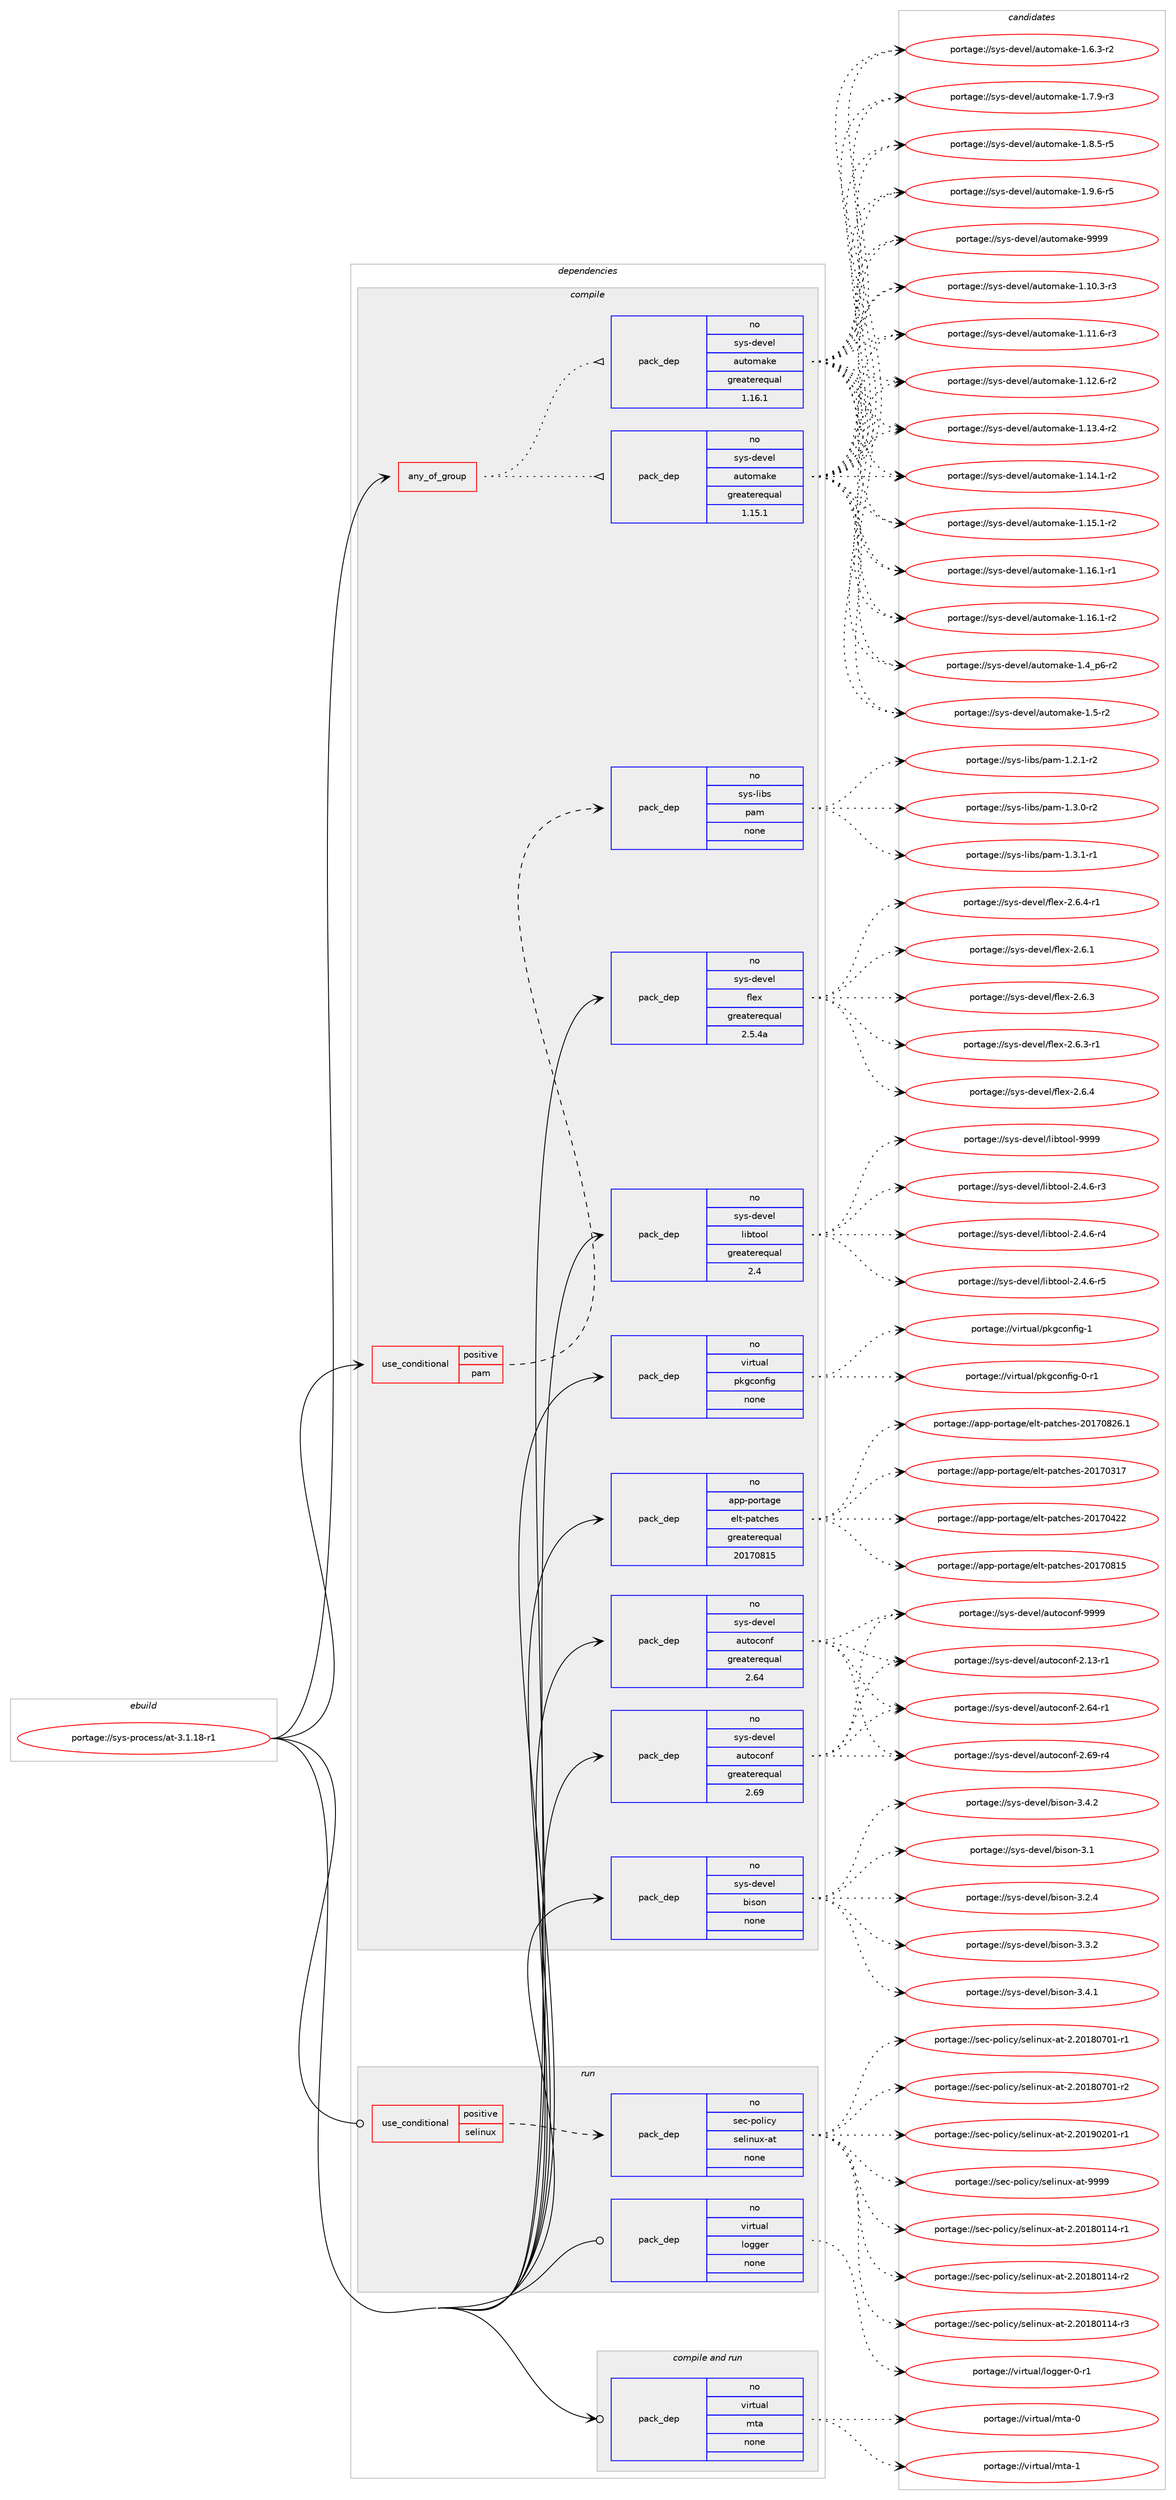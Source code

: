 digraph prolog {

# *************
# Graph options
# *************

newrank=true;
concentrate=true;
compound=true;
graph [rankdir=LR,fontname=Helvetica,fontsize=10,ranksep=1.5];#, ranksep=2.5, nodesep=0.2];
edge  [arrowhead=vee];
node  [fontname=Helvetica,fontsize=10];

# **********
# The ebuild
# **********

subgraph cluster_leftcol {
color=gray;
rank=same;
label=<<i>ebuild</i>>;
id [label="portage://sys-process/at-3.1.18-r1", color=red, width=4, href="../sys-process/at-3.1.18-r1.svg"];
}

# ****************
# The dependencies
# ****************

subgraph cluster_midcol {
color=gray;
label=<<i>dependencies</i>>;
subgraph cluster_compile {
fillcolor="#eeeeee";
style=filled;
label=<<i>compile</i>>;
subgraph any7054 {
dependency432894 [label=<<TABLE BORDER="0" CELLBORDER="1" CELLSPACING="0" CELLPADDING="4"><TR><TD CELLPADDING="10">any_of_group</TD></TR></TABLE>>, shape=none, color=red];subgraph pack320810 {
dependency432895 [label=<<TABLE BORDER="0" CELLBORDER="1" CELLSPACING="0" CELLPADDING="4" WIDTH="220"><TR><TD ROWSPAN="6" CELLPADDING="30">pack_dep</TD></TR><TR><TD WIDTH="110">no</TD></TR><TR><TD>sys-devel</TD></TR><TR><TD>automake</TD></TR><TR><TD>greaterequal</TD></TR><TR><TD>1.16.1</TD></TR></TABLE>>, shape=none, color=blue];
}
dependency432894:e -> dependency432895:w [weight=20,style="dotted",arrowhead="oinv"];
subgraph pack320811 {
dependency432896 [label=<<TABLE BORDER="0" CELLBORDER="1" CELLSPACING="0" CELLPADDING="4" WIDTH="220"><TR><TD ROWSPAN="6" CELLPADDING="30">pack_dep</TD></TR><TR><TD WIDTH="110">no</TD></TR><TR><TD>sys-devel</TD></TR><TR><TD>automake</TD></TR><TR><TD>greaterequal</TD></TR><TR><TD>1.15.1</TD></TR></TABLE>>, shape=none, color=blue];
}
dependency432894:e -> dependency432896:w [weight=20,style="dotted",arrowhead="oinv"];
}
id:e -> dependency432894:w [weight=20,style="solid",arrowhead="vee"];
subgraph cond104768 {
dependency432897 [label=<<TABLE BORDER="0" CELLBORDER="1" CELLSPACING="0" CELLPADDING="4"><TR><TD ROWSPAN="3" CELLPADDING="10">use_conditional</TD></TR><TR><TD>positive</TD></TR><TR><TD>pam</TD></TR></TABLE>>, shape=none, color=red];
subgraph pack320812 {
dependency432898 [label=<<TABLE BORDER="0" CELLBORDER="1" CELLSPACING="0" CELLPADDING="4" WIDTH="220"><TR><TD ROWSPAN="6" CELLPADDING="30">pack_dep</TD></TR><TR><TD WIDTH="110">no</TD></TR><TR><TD>sys-libs</TD></TR><TR><TD>pam</TD></TR><TR><TD>none</TD></TR><TR><TD></TD></TR></TABLE>>, shape=none, color=blue];
}
dependency432897:e -> dependency432898:w [weight=20,style="dashed",arrowhead="vee"];
}
id:e -> dependency432897:w [weight=20,style="solid",arrowhead="vee"];
subgraph pack320813 {
dependency432899 [label=<<TABLE BORDER="0" CELLBORDER="1" CELLSPACING="0" CELLPADDING="4" WIDTH="220"><TR><TD ROWSPAN="6" CELLPADDING="30">pack_dep</TD></TR><TR><TD WIDTH="110">no</TD></TR><TR><TD>app-portage</TD></TR><TR><TD>elt-patches</TD></TR><TR><TD>greaterequal</TD></TR><TR><TD>20170815</TD></TR></TABLE>>, shape=none, color=blue];
}
id:e -> dependency432899:w [weight=20,style="solid",arrowhead="vee"];
subgraph pack320814 {
dependency432900 [label=<<TABLE BORDER="0" CELLBORDER="1" CELLSPACING="0" CELLPADDING="4" WIDTH="220"><TR><TD ROWSPAN="6" CELLPADDING="30">pack_dep</TD></TR><TR><TD WIDTH="110">no</TD></TR><TR><TD>sys-devel</TD></TR><TR><TD>autoconf</TD></TR><TR><TD>greaterequal</TD></TR><TR><TD>2.64</TD></TR></TABLE>>, shape=none, color=blue];
}
id:e -> dependency432900:w [weight=20,style="solid",arrowhead="vee"];
subgraph pack320815 {
dependency432901 [label=<<TABLE BORDER="0" CELLBORDER="1" CELLSPACING="0" CELLPADDING="4" WIDTH="220"><TR><TD ROWSPAN="6" CELLPADDING="30">pack_dep</TD></TR><TR><TD WIDTH="110">no</TD></TR><TR><TD>sys-devel</TD></TR><TR><TD>autoconf</TD></TR><TR><TD>greaterequal</TD></TR><TR><TD>2.69</TD></TR></TABLE>>, shape=none, color=blue];
}
id:e -> dependency432901:w [weight=20,style="solid",arrowhead="vee"];
subgraph pack320816 {
dependency432902 [label=<<TABLE BORDER="0" CELLBORDER="1" CELLSPACING="0" CELLPADDING="4" WIDTH="220"><TR><TD ROWSPAN="6" CELLPADDING="30">pack_dep</TD></TR><TR><TD WIDTH="110">no</TD></TR><TR><TD>sys-devel</TD></TR><TR><TD>bison</TD></TR><TR><TD>none</TD></TR><TR><TD></TD></TR></TABLE>>, shape=none, color=blue];
}
id:e -> dependency432902:w [weight=20,style="solid",arrowhead="vee"];
subgraph pack320817 {
dependency432903 [label=<<TABLE BORDER="0" CELLBORDER="1" CELLSPACING="0" CELLPADDING="4" WIDTH="220"><TR><TD ROWSPAN="6" CELLPADDING="30">pack_dep</TD></TR><TR><TD WIDTH="110">no</TD></TR><TR><TD>sys-devel</TD></TR><TR><TD>flex</TD></TR><TR><TD>greaterequal</TD></TR><TR><TD>2.5.4a</TD></TR></TABLE>>, shape=none, color=blue];
}
id:e -> dependency432903:w [weight=20,style="solid",arrowhead="vee"];
subgraph pack320818 {
dependency432904 [label=<<TABLE BORDER="0" CELLBORDER="1" CELLSPACING="0" CELLPADDING="4" WIDTH="220"><TR><TD ROWSPAN="6" CELLPADDING="30">pack_dep</TD></TR><TR><TD WIDTH="110">no</TD></TR><TR><TD>sys-devel</TD></TR><TR><TD>libtool</TD></TR><TR><TD>greaterequal</TD></TR><TR><TD>2.4</TD></TR></TABLE>>, shape=none, color=blue];
}
id:e -> dependency432904:w [weight=20,style="solid",arrowhead="vee"];
subgraph pack320819 {
dependency432905 [label=<<TABLE BORDER="0" CELLBORDER="1" CELLSPACING="0" CELLPADDING="4" WIDTH="220"><TR><TD ROWSPAN="6" CELLPADDING="30">pack_dep</TD></TR><TR><TD WIDTH="110">no</TD></TR><TR><TD>virtual</TD></TR><TR><TD>pkgconfig</TD></TR><TR><TD>none</TD></TR><TR><TD></TD></TR></TABLE>>, shape=none, color=blue];
}
id:e -> dependency432905:w [weight=20,style="solid",arrowhead="vee"];
}
subgraph cluster_compileandrun {
fillcolor="#eeeeee";
style=filled;
label=<<i>compile and run</i>>;
subgraph pack320820 {
dependency432906 [label=<<TABLE BORDER="0" CELLBORDER="1" CELLSPACING="0" CELLPADDING="4" WIDTH="220"><TR><TD ROWSPAN="6" CELLPADDING="30">pack_dep</TD></TR><TR><TD WIDTH="110">no</TD></TR><TR><TD>virtual</TD></TR><TR><TD>mta</TD></TR><TR><TD>none</TD></TR><TR><TD></TD></TR></TABLE>>, shape=none, color=blue];
}
id:e -> dependency432906:w [weight=20,style="solid",arrowhead="odotvee"];
}
subgraph cluster_run {
fillcolor="#eeeeee";
style=filled;
label=<<i>run</i>>;
subgraph cond104769 {
dependency432907 [label=<<TABLE BORDER="0" CELLBORDER="1" CELLSPACING="0" CELLPADDING="4"><TR><TD ROWSPAN="3" CELLPADDING="10">use_conditional</TD></TR><TR><TD>positive</TD></TR><TR><TD>selinux</TD></TR></TABLE>>, shape=none, color=red];
subgraph pack320821 {
dependency432908 [label=<<TABLE BORDER="0" CELLBORDER="1" CELLSPACING="0" CELLPADDING="4" WIDTH="220"><TR><TD ROWSPAN="6" CELLPADDING="30">pack_dep</TD></TR><TR><TD WIDTH="110">no</TD></TR><TR><TD>sec-policy</TD></TR><TR><TD>selinux-at</TD></TR><TR><TD>none</TD></TR><TR><TD></TD></TR></TABLE>>, shape=none, color=blue];
}
dependency432907:e -> dependency432908:w [weight=20,style="dashed",arrowhead="vee"];
}
id:e -> dependency432907:w [weight=20,style="solid",arrowhead="odot"];
subgraph pack320822 {
dependency432909 [label=<<TABLE BORDER="0" CELLBORDER="1" CELLSPACING="0" CELLPADDING="4" WIDTH="220"><TR><TD ROWSPAN="6" CELLPADDING="30">pack_dep</TD></TR><TR><TD WIDTH="110">no</TD></TR><TR><TD>virtual</TD></TR><TR><TD>logger</TD></TR><TR><TD>none</TD></TR><TR><TD></TD></TR></TABLE>>, shape=none, color=blue];
}
id:e -> dependency432909:w [weight=20,style="solid",arrowhead="odot"];
}
}

# **************
# The candidates
# **************

subgraph cluster_choices {
rank=same;
color=gray;
label=<<i>candidates</i>>;

subgraph choice320810 {
color=black;
nodesep=1;
choiceportage11512111545100101118101108479711711611110997107101454946494846514511451 [label="portage://sys-devel/automake-1.10.3-r3", color=red, width=4,href="../sys-devel/automake-1.10.3-r3.svg"];
choiceportage11512111545100101118101108479711711611110997107101454946494946544511451 [label="portage://sys-devel/automake-1.11.6-r3", color=red, width=4,href="../sys-devel/automake-1.11.6-r3.svg"];
choiceportage11512111545100101118101108479711711611110997107101454946495046544511450 [label="portage://sys-devel/automake-1.12.6-r2", color=red, width=4,href="../sys-devel/automake-1.12.6-r2.svg"];
choiceportage11512111545100101118101108479711711611110997107101454946495146524511450 [label="portage://sys-devel/automake-1.13.4-r2", color=red, width=4,href="../sys-devel/automake-1.13.4-r2.svg"];
choiceportage11512111545100101118101108479711711611110997107101454946495246494511450 [label="portage://sys-devel/automake-1.14.1-r2", color=red, width=4,href="../sys-devel/automake-1.14.1-r2.svg"];
choiceportage11512111545100101118101108479711711611110997107101454946495346494511450 [label="portage://sys-devel/automake-1.15.1-r2", color=red, width=4,href="../sys-devel/automake-1.15.1-r2.svg"];
choiceportage11512111545100101118101108479711711611110997107101454946495446494511449 [label="portage://sys-devel/automake-1.16.1-r1", color=red, width=4,href="../sys-devel/automake-1.16.1-r1.svg"];
choiceportage11512111545100101118101108479711711611110997107101454946495446494511450 [label="portage://sys-devel/automake-1.16.1-r2", color=red, width=4,href="../sys-devel/automake-1.16.1-r2.svg"];
choiceportage115121115451001011181011084797117116111109971071014549465295112544511450 [label="portage://sys-devel/automake-1.4_p6-r2", color=red, width=4,href="../sys-devel/automake-1.4_p6-r2.svg"];
choiceportage11512111545100101118101108479711711611110997107101454946534511450 [label="portage://sys-devel/automake-1.5-r2", color=red, width=4,href="../sys-devel/automake-1.5-r2.svg"];
choiceportage115121115451001011181011084797117116111109971071014549465446514511450 [label="portage://sys-devel/automake-1.6.3-r2", color=red, width=4,href="../sys-devel/automake-1.6.3-r2.svg"];
choiceportage115121115451001011181011084797117116111109971071014549465546574511451 [label="portage://sys-devel/automake-1.7.9-r3", color=red, width=4,href="../sys-devel/automake-1.7.9-r3.svg"];
choiceportage115121115451001011181011084797117116111109971071014549465646534511453 [label="portage://sys-devel/automake-1.8.5-r5", color=red, width=4,href="../sys-devel/automake-1.8.5-r5.svg"];
choiceportage115121115451001011181011084797117116111109971071014549465746544511453 [label="portage://sys-devel/automake-1.9.6-r5", color=red, width=4,href="../sys-devel/automake-1.9.6-r5.svg"];
choiceportage115121115451001011181011084797117116111109971071014557575757 [label="portage://sys-devel/automake-9999", color=red, width=4,href="../sys-devel/automake-9999.svg"];
dependency432895:e -> choiceportage11512111545100101118101108479711711611110997107101454946494846514511451:w [style=dotted,weight="100"];
dependency432895:e -> choiceportage11512111545100101118101108479711711611110997107101454946494946544511451:w [style=dotted,weight="100"];
dependency432895:e -> choiceportage11512111545100101118101108479711711611110997107101454946495046544511450:w [style=dotted,weight="100"];
dependency432895:e -> choiceportage11512111545100101118101108479711711611110997107101454946495146524511450:w [style=dotted,weight="100"];
dependency432895:e -> choiceportage11512111545100101118101108479711711611110997107101454946495246494511450:w [style=dotted,weight="100"];
dependency432895:e -> choiceportage11512111545100101118101108479711711611110997107101454946495346494511450:w [style=dotted,weight="100"];
dependency432895:e -> choiceportage11512111545100101118101108479711711611110997107101454946495446494511449:w [style=dotted,weight="100"];
dependency432895:e -> choiceportage11512111545100101118101108479711711611110997107101454946495446494511450:w [style=dotted,weight="100"];
dependency432895:e -> choiceportage115121115451001011181011084797117116111109971071014549465295112544511450:w [style=dotted,weight="100"];
dependency432895:e -> choiceportage11512111545100101118101108479711711611110997107101454946534511450:w [style=dotted,weight="100"];
dependency432895:e -> choiceportage115121115451001011181011084797117116111109971071014549465446514511450:w [style=dotted,weight="100"];
dependency432895:e -> choiceportage115121115451001011181011084797117116111109971071014549465546574511451:w [style=dotted,weight="100"];
dependency432895:e -> choiceportage115121115451001011181011084797117116111109971071014549465646534511453:w [style=dotted,weight="100"];
dependency432895:e -> choiceportage115121115451001011181011084797117116111109971071014549465746544511453:w [style=dotted,weight="100"];
dependency432895:e -> choiceportage115121115451001011181011084797117116111109971071014557575757:w [style=dotted,weight="100"];
}
subgraph choice320811 {
color=black;
nodesep=1;
choiceportage11512111545100101118101108479711711611110997107101454946494846514511451 [label="portage://sys-devel/automake-1.10.3-r3", color=red, width=4,href="../sys-devel/automake-1.10.3-r3.svg"];
choiceportage11512111545100101118101108479711711611110997107101454946494946544511451 [label="portage://sys-devel/automake-1.11.6-r3", color=red, width=4,href="../sys-devel/automake-1.11.6-r3.svg"];
choiceportage11512111545100101118101108479711711611110997107101454946495046544511450 [label="portage://sys-devel/automake-1.12.6-r2", color=red, width=4,href="../sys-devel/automake-1.12.6-r2.svg"];
choiceportage11512111545100101118101108479711711611110997107101454946495146524511450 [label="portage://sys-devel/automake-1.13.4-r2", color=red, width=4,href="../sys-devel/automake-1.13.4-r2.svg"];
choiceportage11512111545100101118101108479711711611110997107101454946495246494511450 [label="portage://sys-devel/automake-1.14.1-r2", color=red, width=4,href="../sys-devel/automake-1.14.1-r2.svg"];
choiceportage11512111545100101118101108479711711611110997107101454946495346494511450 [label="portage://sys-devel/automake-1.15.1-r2", color=red, width=4,href="../sys-devel/automake-1.15.1-r2.svg"];
choiceportage11512111545100101118101108479711711611110997107101454946495446494511449 [label="portage://sys-devel/automake-1.16.1-r1", color=red, width=4,href="../sys-devel/automake-1.16.1-r1.svg"];
choiceportage11512111545100101118101108479711711611110997107101454946495446494511450 [label="portage://sys-devel/automake-1.16.1-r2", color=red, width=4,href="../sys-devel/automake-1.16.1-r2.svg"];
choiceportage115121115451001011181011084797117116111109971071014549465295112544511450 [label="portage://sys-devel/automake-1.4_p6-r2", color=red, width=4,href="../sys-devel/automake-1.4_p6-r2.svg"];
choiceportage11512111545100101118101108479711711611110997107101454946534511450 [label="portage://sys-devel/automake-1.5-r2", color=red, width=4,href="../sys-devel/automake-1.5-r2.svg"];
choiceportage115121115451001011181011084797117116111109971071014549465446514511450 [label="portage://sys-devel/automake-1.6.3-r2", color=red, width=4,href="../sys-devel/automake-1.6.3-r2.svg"];
choiceportage115121115451001011181011084797117116111109971071014549465546574511451 [label="portage://sys-devel/automake-1.7.9-r3", color=red, width=4,href="../sys-devel/automake-1.7.9-r3.svg"];
choiceportage115121115451001011181011084797117116111109971071014549465646534511453 [label="portage://sys-devel/automake-1.8.5-r5", color=red, width=4,href="../sys-devel/automake-1.8.5-r5.svg"];
choiceportage115121115451001011181011084797117116111109971071014549465746544511453 [label="portage://sys-devel/automake-1.9.6-r5", color=red, width=4,href="../sys-devel/automake-1.9.6-r5.svg"];
choiceportage115121115451001011181011084797117116111109971071014557575757 [label="portage://sys-devel/automake-9999", color=red, width=4,href="../sys-devel/automake-9999.svg"];
dependency432896:e -> choiceportage11512111545100101118101108479711711611110997107101454946494846514511451:w [style=dotted,weight="100"];
dependency432896:e -> choiceportage11512111545100101118101108479711711611110997107101454946494946544511451:w [style=dotted,weight="100"];
dependency432896:e -> choiceportage11512111545100101118101108479711711611110997107101454946495046544511450:w [style=dotted,weight="100"];
dependency432896:e -> choiceportage11512111545100101118101108479711711611110997107101454946495146524511450:w [style=dotted,weight="100"];
dependency432896:e -> choiceportage11512111545100101118101108479711711611110997107101454946495246494511450:w [style=dotted,weight="100"];
dependency432896:e -> choiceportage11512111545100101118101108479711711611110997107101454946495346494511450:w [style=dotted,weight="100"];
dependency432896:e -> choiceportage11512111545100101118101108479711711611110997107101454946495446494511449:w [style=dotted,weight="100"];
dependency432896:e -> choiceportage11512111545100101118101108479711711611110997107101454946495446494511450:w [style=dotted,weight="100"];
dependency432896:e -> choiceportage115121115451001011181011084797117116111109971071014549465295112544511450:w [style=dotted,weight="100"];
dependency432896:e -> choiceportage11512111545100101118101108479711711611110997107101454946534511450:w [style=dotted,weight="100"];
dependency432896:e -> choiceportage115121115451001011181011084797117116111109971071014549465446514511450:w [style=dotted,weight="100"];
dependency432896:e -> choiceportage115121115451001011181011084797117116111109971071014549465546574511451:w [style=dotted,weight="100"];
dependency432896:e -> choiceportage115121115451001011181011084797117116111109971071014549465646534511453:w [style=dotted,weight="100"];
dependency432896:e -> choiceportage115121115451001011181011084797117116111109971071014549465746544511453:w [style=dotted,weight="100"];
dependency432896:e -> choiceportage115121115451001011181011084797117116111109971071014557575757:w [style=dotted,weight="100"];
}
subgraph choice320812 {
color=black;
nodesep=1;
choiceportage115121115451081059811547112971094549465046494511450 [label="portage://sys-libs/pam-1.2.1-r2", color=red, width=4,href="../sys-libs/pam-1.2.1-r2.svg"];
choiceportage115121115451081059811547112971094549465146484511450 [label="portage://sys-libs/pam-1.3.0-r2", color=red, width=4,href="../sys-libs/pam-1.3.0-r2.svg"];
choiceportage115121115451081059811547112971094549465146494511449 [label="portage://sys-libs/pam-1.3.1-r1", color=red, width=4,href="../sys-libs/pam-1.3.1-r1.svg"];
dependency432898:e -> choiceportage115121115451081059811547112971094549465046494511450:w [style=dotted,weight="100"];
dependency432898:e -> choiceportage115121115451081059811547112971094549465146484511450:w [style=dotted,weight="100"];
dependency432898:e -> choiceportage115121115451081059811547112971094549465146494511449:w [style=dotted,weight="100"];
}
subgraph choice320813 {
color=black;
nodesep=1;
choiceportage97112112451121111141169710310147101108116451129711699104101115455048495548514955 [label="portage://app-portage/elt-patches-20170317", color=red, width=4,href="../app-portage/elt-patches-20170317.svg"];
choiceportage97112112451121111141169710310147101108116451129711699104101115455048495548525050 [label="portage://app-portage/elt-patches-20170422", color=red, width=4,href="../app-portage/elt-patches-20170422.svg"];
choiceportage97112112451121111141169710310147101108116451129711699104101115455048495548564953 [label="portage://app-portage/elt-patches-20170815", color=red, width=4,href="../app-portage/elt-patches-20170815.svg"];
choiceportage971121124511211111411697103101471011081164511297116991041011154550484955485650544649 [label="portage://app-portage/elt-patches-20170826.1", color=red, width=4,href="../app-portage/elt-patches-20170826.1.svg"];
dependency432899:e -> choiceportage97112112451121111141169710310147101108116451129711699104101115455048495548514955:w [style=dotted,weight="100"];
dependency432899:e -> choiceportage97112112451121111141169710310147101108116451129711699104101115455048495548525050:w [style=dotted,weight="100"];
dependency432899:e -> choiceportage97112112451121111141169710310147101108116451129711699104101115455048495548564953:w [style=dotted,weight="100"];
dependency432899:e -> choiceportage971121124511211111411697103101471011081164511297116991041011154550484955485650544649:w [style=dotted,weight="100"];
}
subgraph choice320814 {
color=black;
nodesep=1;
choiceportage1151211154510010111810110847971171161119911111010245504649514511449 [label="portage://sys-devel/autoconf-2.13-r1", color=red, width=4,href="../sys-devel/autoconf-2.13-r1.svg"];
choiceportage1151211154510010111810110847971171161119911111010245504654524511449 [label="portage://sys-devel/autoconf-2.64-r1", color=red, width=4,href="../sys-devel/autoconf-2.64-r1.svg"];
choiceportage1151211154510010111810110847971171161119911111010245504654574511452 [label="portage://sys-devel/autoconf-2.69-r4", color=red, width=4,href="../sys-devel/autoconf-2.69-r4.svg"];
choiceportage115121115451001011181011084797117116111991111101024557575757 [label="portage://sys-devel/autoconf-9999", color=red, width=4,href="../sys-devel/autoconf-9999.svg"];
dependency432900:e -> choiceportage1151211154510010111810110847971171161119911111010245504649514511449:w [style=dotted,weight="100"];
dependency432900:e -> choiceportage1151211154510010111810110847971171161119911111010245504654524511449:w [style=dotted,weight="100"];
dependency432900:e -> choiceportage1151211154510010111810110847971171161119911111010245504654574511452:w [style=dotted,weight="100"];
dependency432900:e -> choiceportage115121115451001011181011084797117116111991111101024557575757:w [style=dotted,weight="100"];
}
subgraph choice320815 {
color=black;
nodesep=1;
choiceportage1151211154510010111810110847971171161119911111010245504649514511449 [label="portage://sys-devel/autoconf-2.13-r1", color=red, width=4,href="../sys-devel/autoconf-2.13-r1.svg"];
choiceportage1151211154510010111810110847971171161119911111010245504654524511449 [label="portage://sys-devel/autoconf-2.64-r1", color=red, width=4,href="../sys-devel/autoconf-2.64-r1.svg"];
choiceportage1151211154510010111810110847971171161119911111010245504654574511452 [label="portage://sys-devel/autoconf-2.69-r4", color=red, width=4,href="../sys-devel/autoconf-2.69-r4.svg"];
choiceportage115121115451001011181011084797117116111991111101024557575757 [label="portage://sys-devel/autoconf-9999", color=red, width=4,href="../sys-devel/autoconf-9999.svg"];
dependency432901:e -> choiceportage1151211154510010111810110847971171161119911111010245504649514511449:w [style=dotted,weight="100"];
dependency432901:e -> choiceportage1151211154510010111810110847971171161119911111010245504654524511449:w [style=dotted,weight="100"];
dependency432901:e -> choiceportage1151211154510010111810110847971171161119911111010245504654574511452:w [style=dotted,weight="100"];
dependency432901:e -> choiceportage115121115451001011181011084797117116111991111101024557575757:w [style=dotted,weight="100"];
}
subgraph choice320816 {
color=black;
nodesep=1;
choiceportage11512111545100101118101108479810511511111045514649 [label="portage://sys-devel/bison-3.1", color=red, width=4,href="../sys-devel/bison-3.1.svg"];
choiceportage115121115451001011181011084798105115111110455146504652 [label="portage://sys-devel/bison-3.2.4", color=red, width=4,href="../sys-devel/bison-3.2.4.svg"];
choiceportage115121115451001011181011084798105115111110455146514650 [label="portage://sys-devel/bison-3.3.2", color=red, width=4,href="../sys-devel/bison-3.3.2.svg"];
choiceportage115121115451001011181011084798105115111110455146524649 [label="portage://sys-devel/bison-3.4.1", color=red, width=4,href="../sys-devel/bison-3.4.1.svg"];
choiceportage115121115451001011181011084798105115111110455146524650 [label="portage://sys-devel/bison-3.4.2", color=red, width=4,href="../sys-devel/bison-3.4.2.svg"];
dependency432902:e -> choiceportage11512111545100101118101108479810511511111045514649:w [style=dotted,weight="100"];
dependency432902:e -> choiceportage115121115451001011181011084798105115111110455146504652:w [style=dotted,weight="100"];
dependency432902:e -> choiceportage115121115451001011181011084798105115111110455146514650:w [style=dotted,weight="100"];
dependency432902:e -> choiceportage115121115451001011181011084798105115111110455146524649:w [style=dotted,weight="100"];
dependency432902:e -> choiceportage115121115451001011181011084798105115111110455146524650:w [style=dotted,weight="100"];
}
subgraph choice320817 {
color=black;
nodesep=1;
choiceportage1151211154510010111810110847102108101120455046544649 [label="portage://sys-devel/flex-2.6.1", color=red, width=4,href="../sys-devel/flex-2.6.1.svg"];
choiceportage1151211154510010111810110847102108101120455046544651 [label="portage://sys-devel/flex-2.6.3", color=red, width=4,href="../sys-devel/flex-2.6.3.svg"];
choiceportage11512111545100101118101108471021081011204550465446514511449 [label="portage://sys-devel/flex-2.6.3-r1", color=red, width=4,href="../sys-devel/flex-2.6.3-r1.svg"];
choiceportage1151211154510010111810110847102108101120455046544652 [label="portage://sys-devel/flex-2.6.4", color=red, width=4,href="../sys-devel/flex-2.6.4.svg"];
choiceportage11512111545100101118101108471021081011204550465446524511449 [label="portage://sys-devel/flex-2.6.4-r1", color=red, width=4,href="../sys-devel/flex-2.6.4-r1.svg"];
dependency432903:e -> choiceportage1151211154510010111810110847102108101120455046544649:w [style=dotted,weight="100"];
dependency432903:e -> choiceportage1151211154510010111810110847102108101120455046544651:w [style=dotted,weight="100"];
dependency432903:e -> choiceportage11512111545100101118101108471021081011204550465446514511449:w [style=dotted,weight="100"];
dependency432903:e -> choiceportage1151211154510010111810110847102108101120455046544652:w [style=dotted,weight="100"];
dependency432903:e -> choiceportage11512111545100101118101108471021081011204550465446524511449:w [style=dotted,weight="100"];
}
subgraph choice320818 {
color=black;
nodesep=1;
choiceportage1151211154510010111810110847108105981161111111084550465246544511451 [label="portage://sys-devel/libtool-2.4.6-r3", color=red, width=4,href="../sys-devel/libtool-2.4.6-r3.svg"];
choiceportage1151211154510010111810110847108105981161111111084550465246544511452 [label="portage://sys-devel/libtool-2.4.6-r4", color=red, width=4,href="../sys-devel/libtool-2.4.6-r4.svg"];
choiceportage1151211154510010111810110847108105981161111111084550465246544511453 [label="portage://sys-devel/libtool-2.4.6-r5", color=red, width=4,href="../sys-devel/libtool-2.4.6-r5.svg"];
choiceportage1151211154510010111810110847108105981161111111084557575757 [label="portage://sys-devel/libtool-9999", color=red, width=4,href="../sys-devel/libtool-9999.svg"];
dependency432904:e -> choiceportage1151211154510010111810110847108105981161111111084550465246544511451:w [style=dotted,weight="100"];
dependency432904:e -> choiceportage1151211154510010111810110847108105981161111111084550465246544511452:w [style=dotted,weight="100"];
dependency432904:e -> choiceportage1151211154510010111810110847108105981161111111084550465246544511453:w [style=dotted,weight="100"];
dependency432904:e -> choiceportage1151211154510010111810110847108105981161111111084557575757:w [style=dotted,weight="100"];
}
subgraph choice320819 {
color=black;
nodesep=1;
choiceportage11810511411611797108471121071039911111010210510345484511449 [label="portage://virtual/pkgconfig-0-r1", color=red, width=4,href="../virtual/pkgconfig-0-r1.svg"];
choiceportage1181051141161179710847112107103991111101021051034549 [label="portage://virtual/pkgconfig-1", color=red, width=4,href="../virtual/pkgconfig-1.svg"];
dependency432905:e -> choiceportage11810511411611797108471121071039911111010210510345484511449:w [style=dotted,weight="100"];
dependency432905:e -> choiceportage1181051141161179710847112107103991111101021051034549:w [style=dotted,weight="100"];
}
subgraph choice320820 {
color=black;
nodesep=1;
choiceportage1181051141161179710847109116974548 [label="portage://virtual/mta-0", color=red, width=4,href="../virtual/mta-0.svg"];
choiceportage1181051141161179710847109116974549 [label="portage://virtual/mta-1", color=red, width=4,href="../virtual/mta-1.svg"];
dependency432906:e -> choiceportage1181051141161179710847109116974548:w [style=dotted,weight="100"];
dependency432906:e -> choiceportage1181051141161179710847109116974549:w [style=dotted,weight="100"];
}
subgraph choice320821 {
color=black;
nodesep=1;
choiceportage11510199451121111081059912147115101108105110117120459711645504650484956484949524511449 [label="portage://sec-policy/selinux-at-2.20180114-r1", color=red, width=4,href="../sec-policy/selinux-at-2.20180114-r1.svg"];
choiceportage11510199451121111081059912147115101108105110117120459711645504650484956484949524511450 [label="portage://sec-policy/selinux-at-2.20180114-r2", color=red, width=4,href="../sec-policy/selinux-at-2.20180114-r2.svg"];
choiceportage11510199451121111081059912147115101108105110117120459711645504650484956484949524511451 [label="portage://sec-policy/selinux-at-2.20180114-r3", color=red, width=4,href="../sec-policy/selinux-at-2.20180114-r3.svg"];
choiceportage11510199451121111081059912147115101108105110117120459711645504650484956485548494511449 [label="portage://sec-policy/selinux-at-2.20180701-r1", color=red, width=4,href="../sec-policy/selinux-at-2.20180701-r1.svg"];
choiceportage11510199451121111081059912147115101108105110117120459711645504650484956485548494511450 [label="portage://sec-policy/selinux-at-2.20180701-r2", color=red, width=4,href="../sec-policy/selinux-at-2.20180701-r2.svg"];
choiceportage11510199451121111081059912147115101108105110117120459711645504650484957485048494511449 [label="portage://sec-policy/selinux-at-2.20190201-r1", color=red, width=4,href="../sec-policy/selinux-at-2.20190201-r1.svg"];
choiceportage1151019945112111108105991214711510110810511011712045971164557575757 [label="portage://sec-policy/selinux-at-9999", color=red, width=4,href="../sec-policy/selinux-at-9999.svg"];
dependency432908:e -> choiceportage11510199451121111081059912147115101108105110117120459711645504650484956484949524511449:w [style=dotted,weight="100"];
dependency432908:e -> choiceportage11510199451121111081059912147115101108105110117120459711645504650484956484949524511450:w [style=dotted,weight="100"];
dependency432908:e -> choiceportage11510199451121111081059912147115101108105110117120459711645504650484956484949524511451:w [style=dotted,weight="100"];
dependency432908:e -> choiceportage11510199451121111081059912147115101108105110117120459711645504650484956485548494511449:w [style=dotted,weight="100"];
dependency432908:e -> choiceportage11510199451121111081059912147115101108105110117120459711645504650484956485548494511450:w [style=dotted,weight="100"];
dependency432908:e -> choiceportage11510199451121111081059912147115101108105110117120459711645504650484957485048494511449:w [style=dotted,weight="100"];
dependency432908:e -> choiceportage1151019945112111108105991214711510110810511011712045971164557575757:w [style=dotted,weight="100"];
}
subgraph choice320822 {
color=black;
nodesep=1;
choiceportage118105114116117971084710811110310310111445484511449 [label="portage://virtual/logger-0-r1", color=red, width=4,href="../virtual/logger-0-r1.svg"];
dependency432909:e -> choiceportage118105114116117971084710811110310310111445484511449:w [style=dotted,weight="100"];
}
}

}
